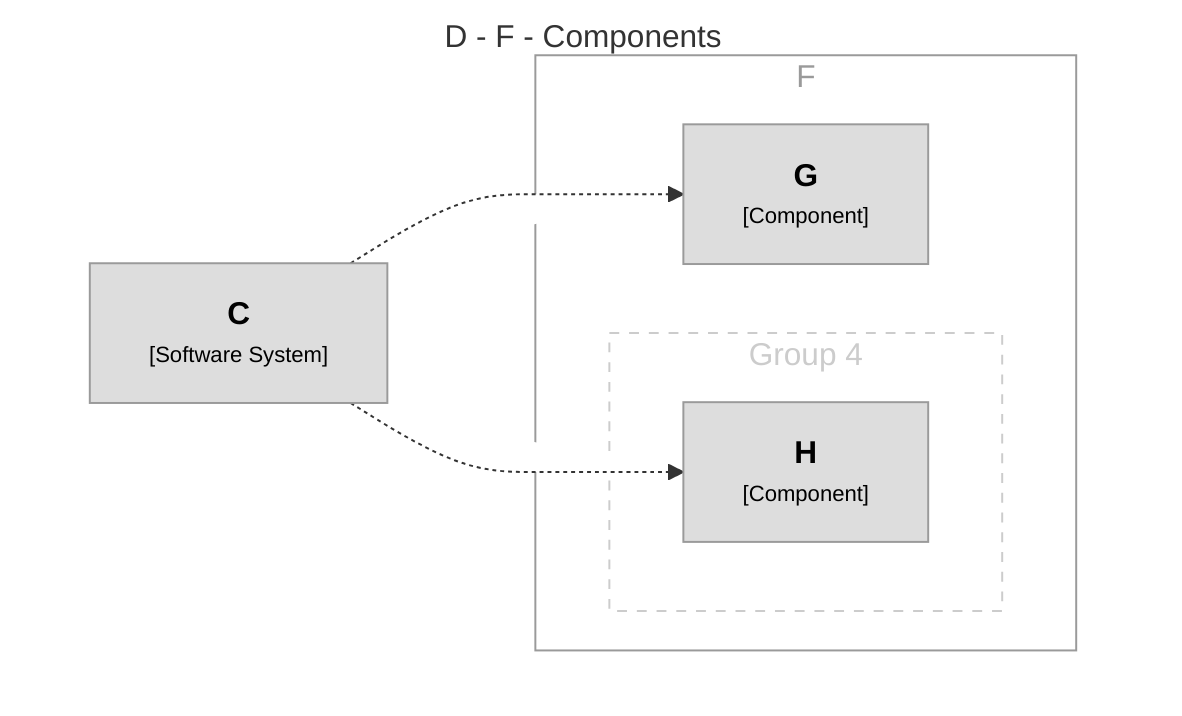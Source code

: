 graph TB
  linkStyle default fill:#ffffff

  subgraph diagram ["D - F - Components"]
    style diagram fill:#ffffff,stroke:#ffffff

    3["<div style='font-weight: bold'>C</div><div style='font-size: 70%; margin-top: 0px'>[Software System]</div>"]
    style 3 fill:#dddddd,stroke:#9a9a9a,color:#000000

    subgraph 6 [F]
      style 6 fill:#ffffff,stroke:#9a9a9a,color:#9a9a9a

      subgraph group1 [Group 4]
        style group1 fill:#ffffff,stroke:#cccccc,color:#cccccc,stroke-dasharray:5

        8["<div style='font-weight: bold'>H</div><div style='font-size: 70%; margin-top: 0px'>[Component]</div>"]
        style 8 fill:#dddddd,stroke:#9a9a9a,color:#000000
      end

      7["<div style='font-weight: bold'>G</div><div style='font-size: 70%; margin-top: 0px'>[Component]</div>"]
      style 7 fill:#dddddd,stroke:#9a9a9a,color:#000000
    end

    3-. "<div></div><div style='font-size: 70%'></div>" .->7
    3-. "<div></div><div style='font-size: 70%'></div>" .->8
  end